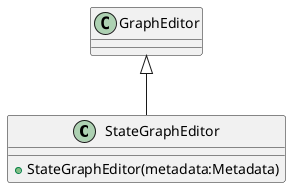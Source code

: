 @startuml
class StateGraphEditor {
    + StateGraphEditor(metadata:Metadata)
}
GraphEditor <|-- StateGraphEditor
@enduml
